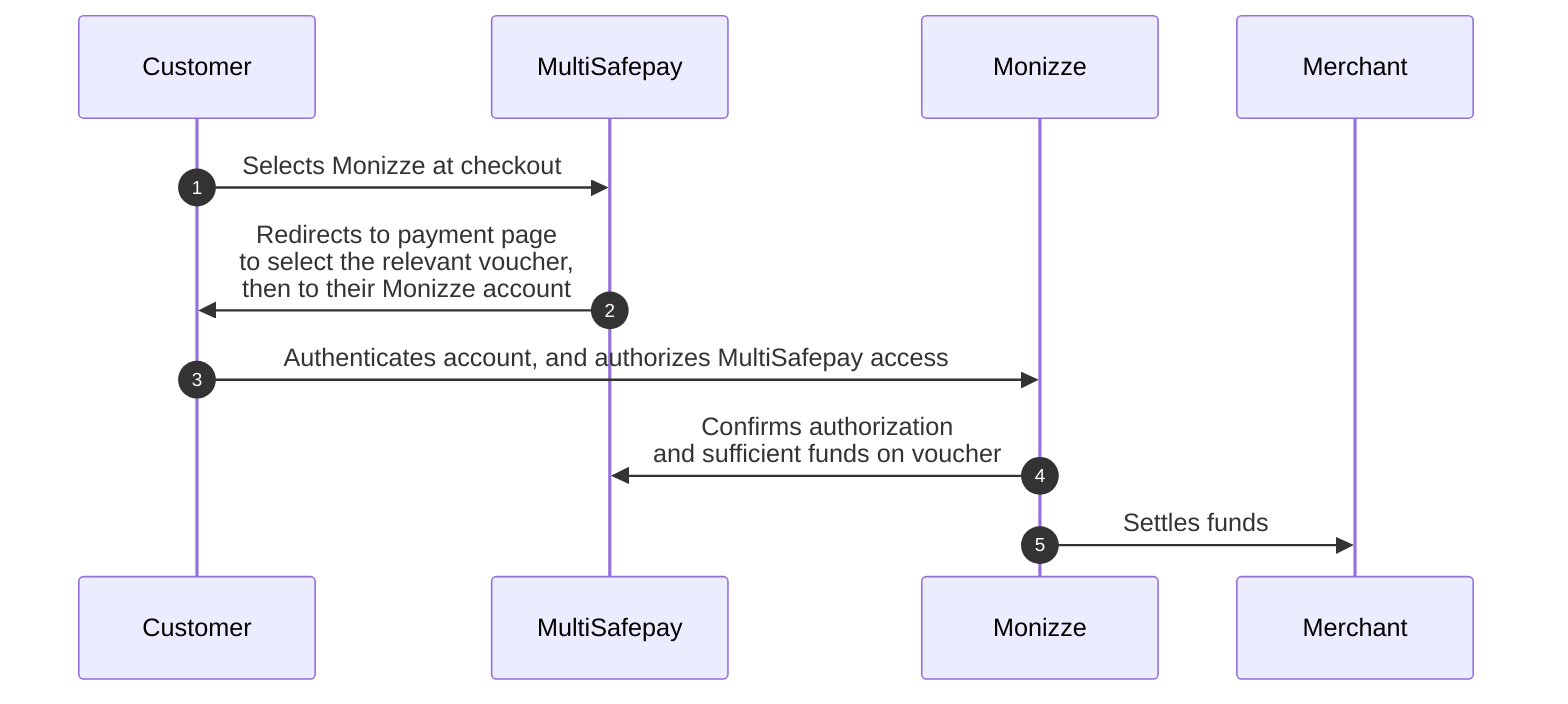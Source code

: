 sequenceDiagram
    autonumber
    participant C as Customer
    participant Mu as MultiSafepay
    participant Mo as Monizze
    participant Me as Merchant

    C->>Mu: Selects Monizze at checkout
    Mu->>C: Redirects to payment page <br> to select the relevant voucher, <br> then to their Monizze account
    C->>Mo: Authenticates account, and authorizes MultiSafepay access
    Mo->>Mu: Confirms authorization <br> and sufficient funds on voucher
    Mo->>Me: Settles funds